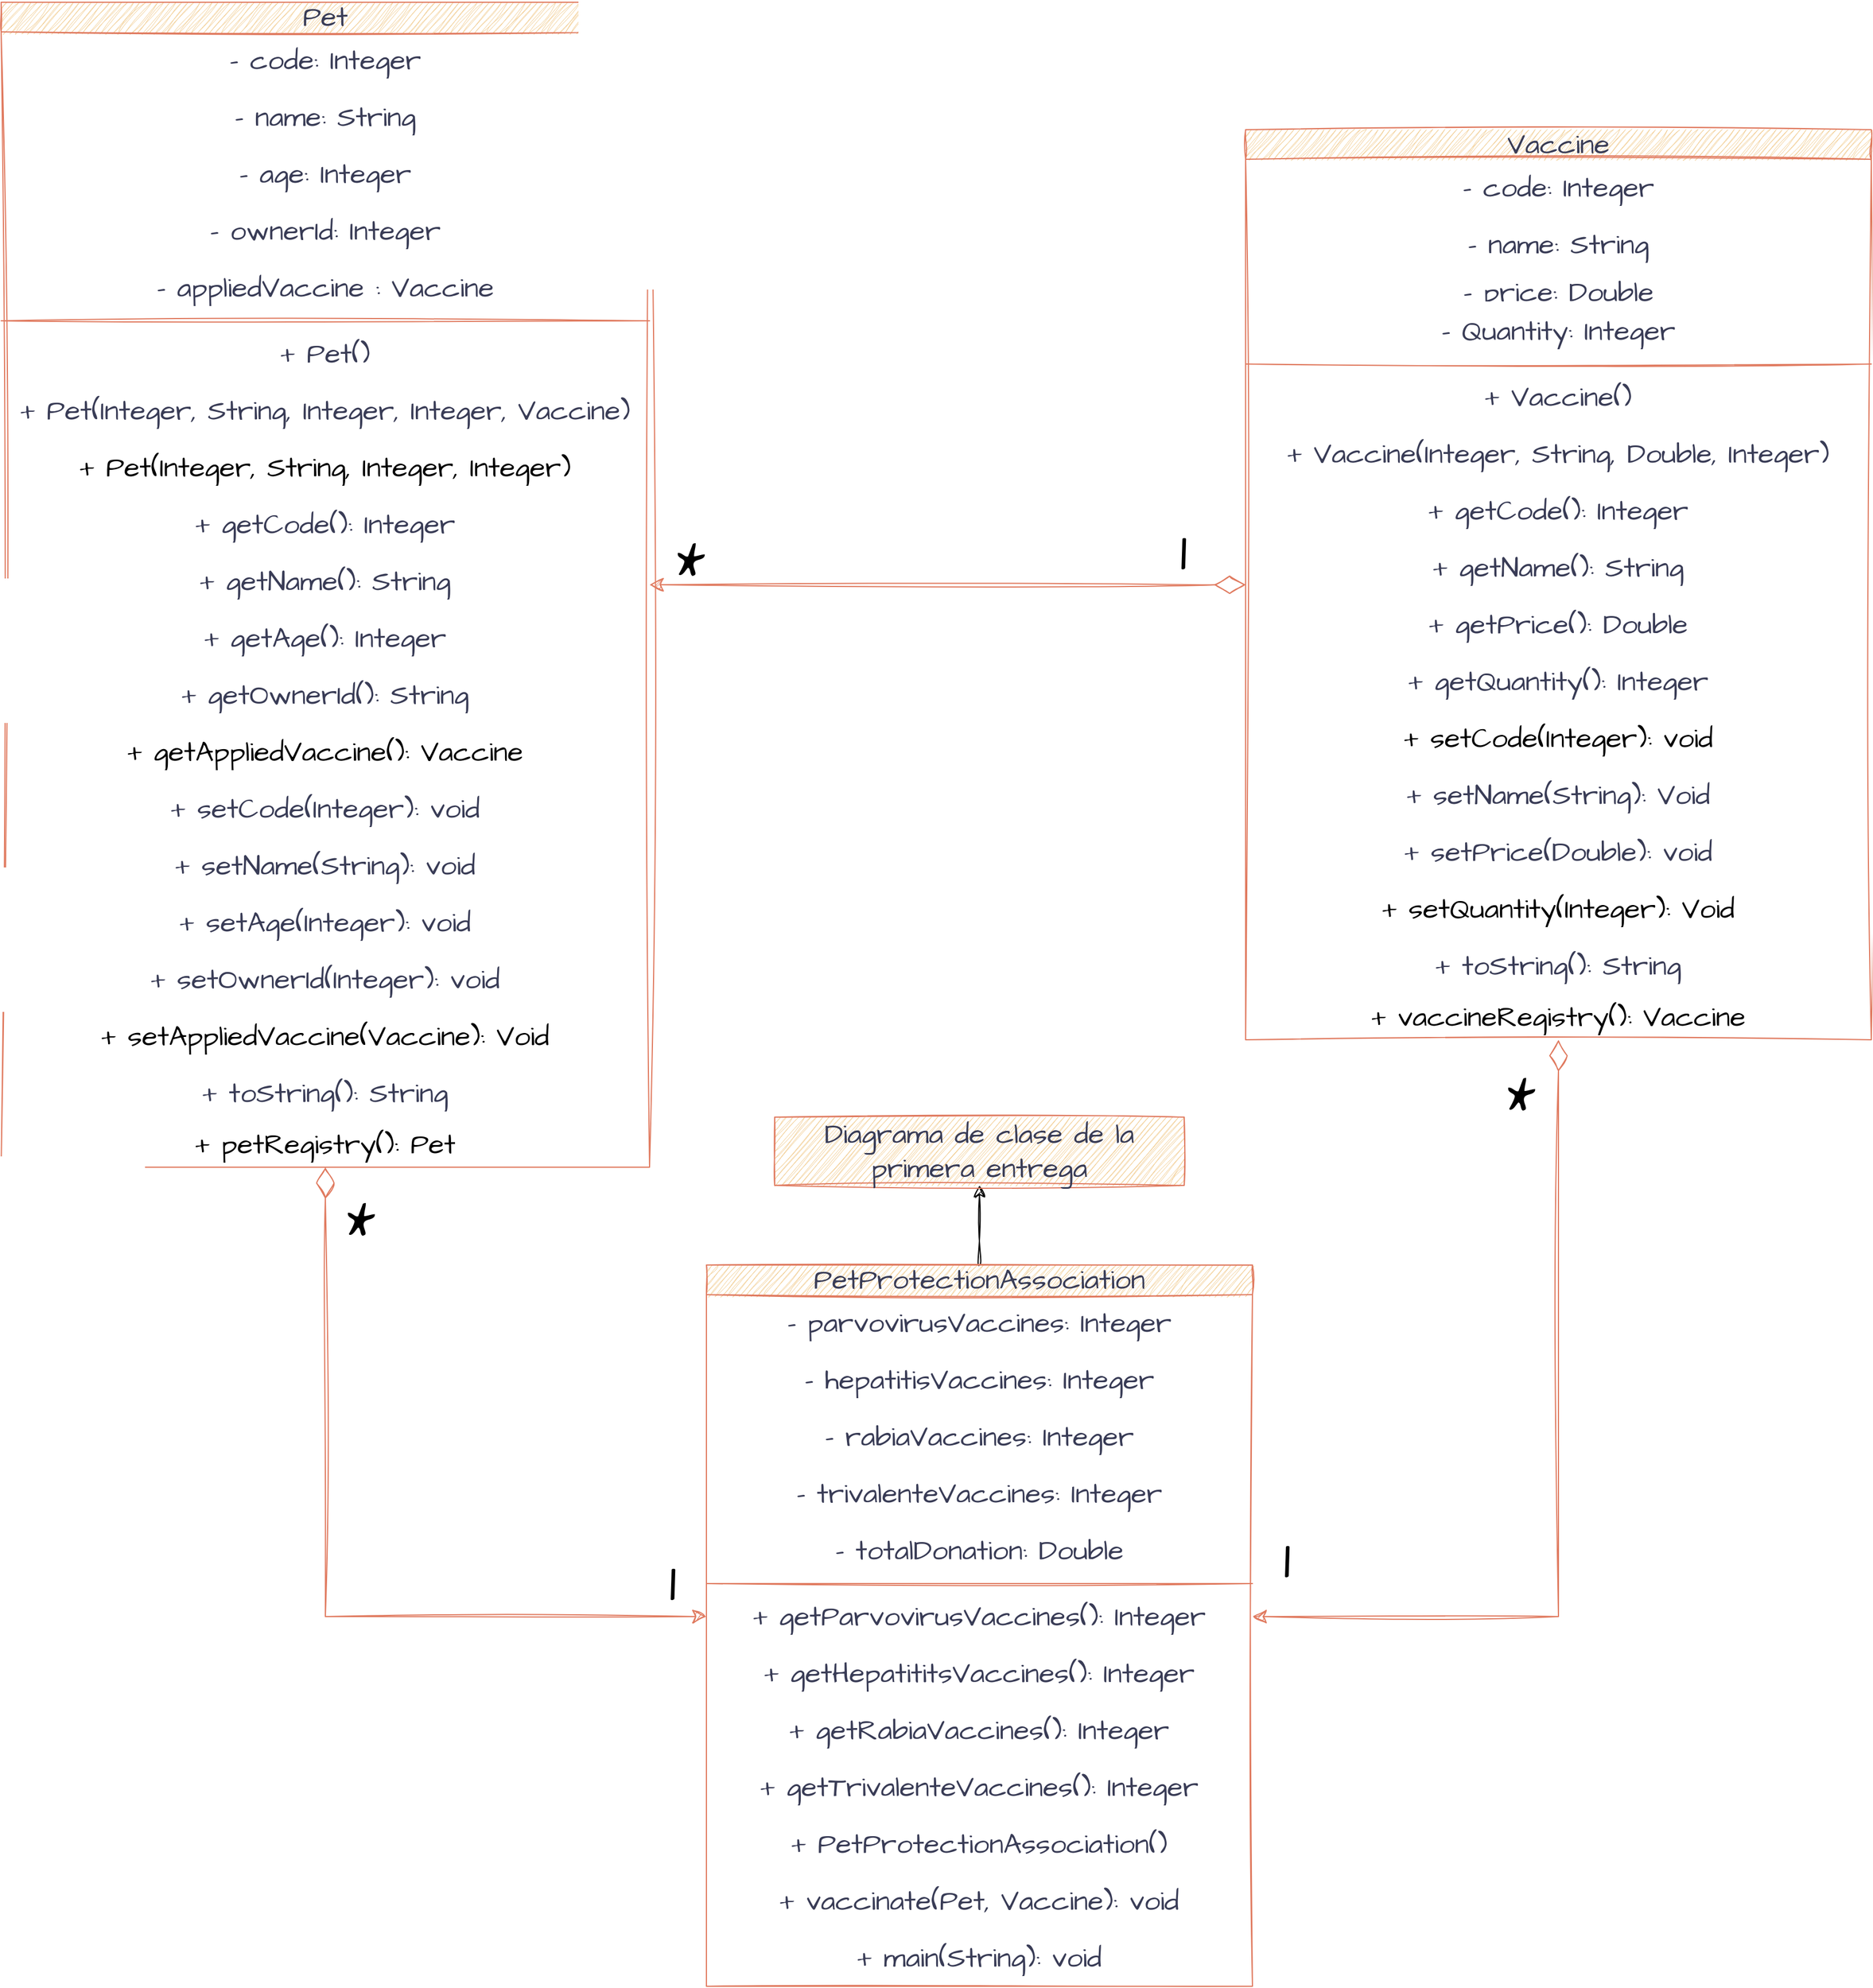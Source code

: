 <mxfile version="22.0.2" type="device">
  <diagram id="C5RBs43oDa-KdzZeNtuy" name="Page-1">
    <mxGraphModel dx="2390" dy="1477" grid="1" gridSize="10" guides="1" tooltips="1" connect="1" arrows="1" fold="1" page="1" pageScale="1" pageWidth="827" pageHeight="1169" math="0" shadow="0">
      <root>
        <mxCell id="WIyWlLk6GJQsqaUBKTNV-0" />
        <mxCell id="WIyWlLk6GJQsqaUBKTNV-1" parent="WIyWlLk6GJQsqaUBKTNV-0" />
        <mxCell id="9QMNmNmVJkwiS58PLL3N-5" style="edgeStyle=orthogonalEdgeStyle;rounded=0;orthogonalLoop=1;jettySize=auto;html=1;entryX=0;entryY=0.5;entryDx=0;entryDy=0;fontSize=25;startSize=25;endSize=10;startArrow=diamondThin;startFill=0;strokeWidth=1;endArrow=classic;endFill=1;sourcePerimeterSpacing=0;sketch=1;curveFitting=1;jiggle=2;labelBackgroundColor=none;strokeColor=#E07A5F;fontColor=default;fontFamily=Architects Daughter;fontSource=https%3A%2F%2Ffonts.googleapis.com%2Fcss%3Ffamily%3DArchitects%2BDaughter;align=center;fontStyle=0;verticalAlign=middle;" parent="WIyWlLk6GJQsqaUBKTNV-1" source="s-cDR5zDLqDyJoDuvzJl-0" target="9QMNmNmVJkwiS58PLL3N-0" edge="1">
          <mxGeometry relative="1" as="geometry" />
        </mxCell>
        <mxCell id="s-cDR5zDLqDyJoDuvzJl-0" value="Pet" style="swimlane;fontStyle=0;align=center;verticalAlign=middle;childLayout=stackLayout;horizontal=1;startSize=26;horizontalStack=0;resizeParent=1;resizeParentMax=0;resizeLast=0;collapsible=1;marginBottom=0;whiteSpace=wrap;html=1;rounded=0;labelBackgroundColor=none;fontFamily=Architects Daughter;fontSize=25;sketch=1;curveFitting=1;jiggle=2;fillColor=#F2CC8F;strokeColor=#E07A5F;fontColor=#393C56;fontSource=https%3A%2F%2Ffonts.googleapis.com%2Fcss%3Ffamily%3DArchitects%2BDaughter;" parent="WIyWlLk6GJQsqaUBKTNV-1" vertex="1">
          <mxGeometry x="10" y="10" width="570" height="1024" as="geometry" />
        </mxCell>
        <mxCell id="s-cDR5zDLqDyJoDuvzJl-1" value="- code: Integer" style="text;strokeColor=none;fillColor=none;align=center;verticalAlign=middle;spacingLeft=4;spacingRight=4;overflow=hidden;rotatable=0;points=[[0,0.5],[1,0.5]];portConstraint=eastwest;whiteSpace=wrap;html=1;rounded=0;labelBackgroundColor=none;fontFamily=Architects Daughter;fontSize=25;sketch=1;curveFitting=1;jiggle=2;fontColor=#393C56;fontSource=https%3A%2F%2Ffonts.googleapis.com%2Fcss%3Ffamily%3DArchitects%2BDaughter;fontStyle=0" parent="s-cDR5zDLqDyJoDuvzJl-0" vertex="1">
          <mxGeometry y="26" width="570" height="50" as="geometry" />
        </mxCell>
        <mxCell id="s-cDR5zDLqDyJoDuvzJl-4" value="- name: String" style="text;strokeColor=none;fillColor=none;align=center;verticalAlign=middle;spacingLeft=4;spacingRight=4;overflow=hidden;rotatable=0;points=[[0,0.5],[1,0.5]];portConstraint=eastwest;whiteSpace=wrap;html=1;rounded=0;labelBackgroundColor=none;fontFamily=Architects Daughter;fontSize=25;sketch=1;curveFitting=1;jiggle=2;fontColor=#393C56;fontSource=https%3A%2F%2Ffonts.googleapis.com%2Fcss%3Ffamily%3DArchitects%2BDaughter;fontStyle=0" parent="s-cDR5zDLqDyJoDuvzJl-0" vertex="1">
          <mxGeometry y="76" width="570" height="50" as="geometry" />
        </mxCell>
        <mxCell id="s-cDR5zDLqDyJoDuvzJl-5" value="- age: Integer" style="text;strokeColor=none;fillColor=none;align=center;verticalAlign=middle;spacingLeft=4;spacingRight=4;overflow=hidden;rotatable=0;points=[[0,0.5],[1,0.5]];portConstraint=eastwest;whiteSpace=wrap;html=1;rounded=0;labelBackgroundColor=none;fontFamily=Architects Daughter;fontSize=25;sketch=1;curveFitting=1;jiggle=2;fontColor=#393C56;fontSource=https%3A%2F%2Ffonts.googleapis.com%2Fcss%3Ffamily%3DArchitects%2BDaughter;fontStyle=0" parent="s-cDR5zDLqDyJoDuvzJl-0" vertex="1">
          <mxGeometry y="126" width="570" height="50" as="geometry" />
        </mxCell>
        <mxCell id="s-cDR5zDLqDyJoDuvzJl-6" value="- ownerId: Integer" style="text;strokeColor=none;fillColor=none;align=center;verticalAlign=middle;spacingLeft=4;spacingRight=4;overflow=hidden;rotatable=0;points=[[0,0.5],[1,0.5]];portConstraint=eastwest;whiteSpace=wrap;html=1;rounded=0;labelBackgroundColor=none;fontFamily=Architects Daughter;fontSize=25;sketch=1;curveFitting=1;jiggle=2;fontColor=#393C56;fontSource=https%3A%2F%2Ffonts.googleapis.com%2Fcss%3Ffamily%3DArchitects%2BDaughter;fontStyle=0" parent="s-cDR5zDLqDyJoDuvzJl-0" vertex="1">
          <mxGeometry y="176" width="570" height="50" as="geometry" />
        </mxCell>
        <mxCell id="s-cDR5zDLqDyJoDuvzJl-7" value="- appliedVaccine : Vaccine" style="text;strokeColor=none;fillColor=none;align=center;verticalAlign=middle;spacingLeft=4;spacingRight=4;overflow=hidden;rotatable=0;points=[[0,0.5],[1,0.5]];portConstraint=eastwest;whiteSpace=wrap;html=1;rounded=0;labelBackgroundColor=none;fontFamily=Architects Daughter;fontSize=25;sketch=1;curveFitting=1;jiggle=2;fontColor=#393C56;fontSource=https%3A%2F%2Ffonts.googleapis.com%2Fcss%3Ffamily%3DArchitects%2BDaughter;fontStyle=0" parent="s-cDR5zDLqDyJoDuvzJl-0" vertex="1">
          <mxGeometry y="226" width="570" height="50" as="geometry" />
        </mxCell>
        <mxCell id="s-cDR5zDLqDyJoDuvzJl-2" value="" style="line;strokeWidth=1;fillColor=none;align=center;verticalAlign=middle;spacingTop=-1;spacingLeft=3;spacingRight=3;rotatable=0;labelPosition=right;points=[];portConstraint=eastwest;rounded=0;labelBackgroundColor=none;fontSize=25;fontFamily=Architects Daughter;sketch=1;curveFitting=1;jiggle=2;strokeColor=#E07A5F;fontColor=#393C56;fontSource=https%3A%2F%2Ffonts.googleapis.com%2Fcss%3Ffamily%3DArchitects%2BDaughter;fontStyle=0" parent="s-cDR5zDLqDyJoDuvzJl-0" vertex="1">
          <mxGeometry y="276" width="570" height="8" as="geometry" />
        </mxCell>
        <mxCell id="4rWNcDBVHaxj59ABQTRB-32" value="+ Pet()" style="text;strokeColor=none;fillColor=none;align=center;verticalAlign=middle;spacingLeft=4;spacingRight=4;overflow=hidden;rotatable=0;points=[[0,0.5],[1,0.5]];portConstraint=eastwest;whiteSpace=wrap;html=1;rounded=0;labelBackgroundColor=none;fontFamily=Architects Daughter;fontSize=25;sketch=1;curveFitting=1;jiggle=2;fontColor=#393C56;fontSource=https%3A%2F%2Ffonts.googleapis.com%2Fcss%3Ffamily%3DArchitects%2BDaughter;fontStyle=0" vertex="1" parent="s-cDR5zDLqDyJoDuvzJl-0">
          <mxGeometry y="284" width="570" height="50" as="geometry" />
        </mxCell>
        <mxCell id="RIRtDlf__ccD125BJFYe-2" value="+ Pet(Integer, String, Integer, Integer, Vaccine)" style="text;strokeColor=none;fillColor=none;align=center;verticalAlign=middle;spacingLeft=4;spacingRight=4;overflow=hidden;rotatable=0;points=[[0,0.5],[1,0.5]];portConstraint=eastwest;whiteSpace=wrap;html=1;rounded=0;labelBackgroundColor=none;fontFamily=Architects Daughter;fontSize=25;sketch=1;curveFitting=1;jiggle=2;fontColor=#393C56;fontSource=https%3A%2F%2Ffonts.googleapis.com%2Fcss%3Ffamily%3DArchitects%2BDaughter;fontStyle=0" parent="s-cDR5zDLqDyJoDuvzJl-0" vertex="1">
          <mxGeometry y="334" width="570" height="50" as="geometry" />
        </mxCell>
        <mxCell id="m6N8ooDh9dfK12j7BLAH-2" value="+ Pet(Integer, String, Integer, Integer)" style="text;strokeColor=none;fillColor=none;align=center;verticalAlign=middle;spacingLeft=4;spacingRight=4;overflow=hidden;rotatable=0;points=[[0,0.5],[1,0.5]];portConstraint=eastwest;whiteSpace=wrap;html=1;fontSize=25;fontFamily=Architects Daughter;fontStyle=0" parent="s-cDR5zDLqDyJoDuvzJl-0" vertex="1">
          <mxGeometry y="384" width="570" height="50" as="geometry" />
        </mxCell>
        <mxCell id="RIRtDlf__ccD125BJFYe-3" value="+ getCode(): Integer" style="text;strokeColor=none;fillColor=none;align=center;verticalAlign=middle;spacingLeft=4;spacingRight=4;overflow=hidden;rotatable=0;points=[[0,0.5],[1,0.5]];portConstraint=eastwest;whiteSpace=wrap;html=1;rounded=0;labelBackgroundColor=none;fontFamily=Architects Daughter;fontSize=25;sketch=1;curveFitting=1;jiggle=2;fontColor=#393C56;fontSource=https%3A%2F%2Ffonts.googleapis.com%2Fcss%3Ffamily%3DArchitects%2BDaughter;fontStyle=0" parent="s-cDR5zDLqDyJoDuvzJl-0" vertex="1">
          <mxGeometry y="434" width="570" height="50" as="geometry" />
        </mxCell>
        <mxCell id="RIRtDlf__ccD125BJFYe-4" value="+ getName(): String" style="text;strokeColor=none;fillColor=none;align=center;verticalAlign=middle;spacingLeft=4;spacingRight=4;overflow=hidden;rotatable=0;points=[[0,0.5],[1,0.5]];portConstraint=eastwest;whiteSpace=wrap;html=1;rounded=0;labelBackgroundColor=none;fontFamily=Architects Daughter;fontSize=25;sketch=1;curveFitting=1;jiggle=2;fontColor=#393C56;fontSource=https%3A%2F%2Ffonts.googleapis.com%2Fcss%3Ffamily%3DArchitects%2BDaughter;fontStyle=0" parent="s-cDR5zDLqDyJoDuvzJl-0" vertex="1">
          <mxGeometry y="484" width="570" height="50" as="geometry" />
        </mxCell>
        <mxCell id="RIRtDlf__ccD125BJFYe-5" value="+ getAge(): Integer" style="text;strokeColor=none;fillColor=none;align=center;verticalAlign=middle;spacingLeft=4;spacingRight=4;overflow=hidden;rotatable=0;points=[[0,0.5],[1,0.5]];portConstraint=eastwest;whiteSpace=wrap;html=1;rounded=0;labelBackgroundColor=none;fontFamily=Architects Daughter;fontSize=25;sketch=1;curveFitting=1;jiggle=2;fontColor=#393C56;fontSource=https%3A%2F%2Ffonts.googleapis.com%2Fcss%3Ffamily%3DArchitects%2BDaughter;fontStyle=0" parent="s-cDR5zDLqDyJoDuvzJl-0" vertex="1">
          <mxGeometry y="534" width="570" height="50" as="geometry" />
        </mxCell>
        <mxCell id="RIRtDlf__ccD125BJFYe-6" value="+ getOwnerId(): String" style="text;strokeColor=none;fillColor=none;align=center;verticalAlign=middle;spacingLeft=4;spacingRight=4;overflow=hidden;rotatable=0;points=[[0,0.5],[1,0.5]];portConstraint=eastwest;whiteSpace=wrap;html=1;rounded=0;labelBackgroundColor=none;fontFamily=Architects Daughter;fontSize=25;sketch=1;curveFitting=1;jiggle=2;fontColor=#393C56;fontSource=https%3A%2F%2Ffonts.googleapis.com%2Fcss%3Ffamily%3DArchitects%2BDaughter;fontStyle=0" parent="s-cDR5zDLqDyJoDuvzJl-0" vertex="1">
          <mxGeometry y="584" width="570" height="50" as="geometry" />
        </mxCell>
        <mxCell id="m6N8ooDh9dfK12j7BLAH-3" value="+ getAppliedVaccine(): Vaccine" style="text;strokeColor=none;fillColor=none;align=center;verticalAlign=middle;spacingLeft=4;spacingRight=4;overflow=hidden;rotatable=0;points=[[0,0.5],[1,0.5]];portConstraint=eastwest;whiteSpace=wrap;html=1;fontSize=25;fontFamily=Architects Daughter;fontStyle=0" parent="s-cDR5zDLqDyJoDuvzJl-0" vertex="1">
          <mxGeometry y="634" width="570" height="50" as="geometry" />
        </mxCell>
        <mxCell id="RIRtDlf__ccD125BJFYe-8" value="+ setCode(Integer): void" style="text;strokeColor=none;fillColor=none;align=center;verticalAlign=middle;spacingLeft=4;spacingRight=4;overflow=hidden;rotatable=0;points=[[0,0.5],[1,0.5]];portConstraint=eastwest;whiteSpace=wrap;html=1;rounded=0;labelBackgroundColor=none;fontFamily=Architects Daughter;fontSize=25;glass=0;shadow=0;noLabel=0;portConstraintRotation=0;snapToPoint=0;fixDash=0;metaEdit=0;backgroundOutline=0;sketch=1;curveFitting=1;jiggle=2;fontColor=#393C56;fontSource=https%3A%2F%2Ffonts.googleapis.com%2Fcss%3Ffamily%3DArchitects%2BDaughter;fontStyle=0" parent="s-cDR5zDLqDyJoDuvzJl-0" vertex="1">
          <mxGeometry y="684" width="570" height="50" as="geometry" />
        </mxCell>
        <mxCell id="RIRtDlf__ccD125BJFYe-9" value="+ setName(String): void" style="text;strokeColor=none;fillColor=none;align=center;verticalAlign=middle;spacingLeft=4;spacingRight=4;overflow=hidden;rotatable=0;points=[[0,0.5],[1,0.5]];portConstraint=eastwest;whiteSpace=wrap;html=1;rounded=0;labelBackgroundColor=none;fontFamily=Architects Daughter;fontSize=25;glass=0;shadow=0;noLabel=0;portConstraintRotation=0;snapToPoint=0;fixDash=0;metaEdit=0;backgroundOutline=0;sketch=1;curveFitting=1;jiggle=2;fontColor=#393C56;fontSource=https%3A%2F%2Ffonts.googleapis.com%2Fcss%3Ffamily%3DArchitects%2BDaughter;fontStyle=0" parent="s-cDR5zDLqDyJoDuvzJl-0" vertex="1">
          <mxGeometry y="734" width="570" height="50" as="geometry" />
        </mxCell>
        <mxCell id="RIRtDlf__ccD125BJFYe-10" value="+ setAge(Integer): void" style="text;strokeColor=none;fillColor=none;align=center;verticalAlign=middle;spacingLeft=4;spacingRight=4;overflow=hidden;rotatable=0;points=[[0,0.5],[1,0.5]];portConstraint=eastwest;whiteSpace=wrap;html=1;rounded=0;labelBackgroundColor=none;fontFamily=Architects Daughter;fontSize=25;glass=0;shadow=0;noLabel=0;portConstraintRotation=0;snapToPoint=0;fixDash=0;metaEdit=0;backgroundOutline=0;sketch=1;curveFitting=1;jiggle=2;fontColor=#393C56;fontSource=https%3A%2F%2Ffonts.googleapis.com%2Fcss%3Ffamily%3DArchitects%2BDaughter;fontStyle=0" parent="s-cDR5zDLqDyJoDuvzJl-0" vertex="1">
          <mxGeometry y="784" width="570" height="50" as="geometry" />
        </mxCell>
        <mxCell id="RIRtDlf__ccD125BJFYe-11" value="+ setOwnerId(Integer): void" style="text;strokeColor=none;fillColor=none;align=center;verticalAlign=middle;spacingLeft=4;spacingRight=4;overflow=hidden;rotatable=0;points=[[0,0.5],[1,0.5]];portConstraint=eastwest;whiteSpace=wrap;html=1;rounded=0;labelBackgroundColor=none;fontFamily=Architects Daughter;fontSize=25;glass=0;shadow=0;noLabel=0;portConstraintRotation=0;snapToPoint=0;fixDash=0;metaEdit=0;backgroundOutline=0;sketch=1;curveFitting=1;jiggle=2;fontColor=#393C56;fontSource=https%3A%2F%2Ffonts.googleapis.com%2Fcss%3Ffamily%3DArchitects%2BDaughter;fontStyle=0" parent="s-cDR5zDLqDyJoDuvzJl-0" vertex="1">
          <mxGeometry y="834" width="570" height="50" as="geometry" />
        </mxCell>
        <mxCell id="m6N8ooDh9dfK12j7BLAH-4" value="+ setAppliedVaccine(Vaccine): Void" style="text;strokeColor=none;fillColor=none;align=center;verticalAlign=middle;spacingLeft=4;spacingRight=4;overflow=hidden;rotatable=0;points=[[0,0.5],[1,0.5]];portConstraint=eastwest;whiteSpace=wrap;html=1;fontSize=25;fontFamily=Architects Daughter;fontStyle=0" parent="s-cDR5zDLqDyJoDuvzJl-0" vertex="1">
          <mxGeometry y="884" width="570" height="50" as="geometry" />
        </mxCell>
        <mxCell id="s-cDR5zDLqDyJoDuvzJl-3" value="+ toString(): String" style="text;strokeColor=none;fillColor=none;align=center;verticalAlign=middle;spacingLeft=4;spacingRight=4;overflow=hidden;rotatable=0;points=[[0,0.5],[1,0.5]];portConstraint=eastwest;whiteSpace=wrap;html=1;rounded=0;labelBackgroundColor=none;fontFamily=Architects Daughter;fontSize=25;glass=0;shadow=0;noLabel=0;portConstraintRotation=0;snapToPoint=0;fixDash=0;metaEdit=0;backgroundOutline=0;fontStyle=0;sketch=1;curveFitting=1;jiggle=2;fontColor=#393C56;fontSource=https%3A%2F%2Ffonts.googleapis.com%2Fcss%3Ffamily%3DArchitects%2BDaughter;" parent="s-cDR5zDLqDyJoDuvzJl-0" vertex="1">
          <mxGeometry y="934" width="570" height="50" as="geometry" />
        </mxCell>
        <mxCell id="4rWNcDBVHaxj59ABQTRB-35" value="+&amp;nbsp;petRegistry(): Pet" style="text;strokeColor=none;fillColor=none;align=center;verticalAlign=middle;spacingLeft=4;spacingRight=4;overflow=hidden;rotatable=0;points=[[0,0.5],[1,0.5]];portConstraint=eastwest;whiteSpace=wrap;html=1;fontSize=25;fontFamily=Architects Daughter;" vertex="1" parent="s-cDR5zDLqDyJoDuvzJl-0">
          <mxGeometry y="984" width="570" height="40" as="geometry" />
        </mxCell>
        <mxCell id="9QMNmNmVJkwiS58PLL3N-7" style="edgeStyle=orthogonalEdgeStyle;rounded=0;orthogonalLoop=1;jettySize=auto;html=1;entryX=1;entryY=0.5;entryDx=0;entryDy=0;fontSize=25;startSize=25;endSize=10;endArrow=classic;endFill=1;startArrow=diamondThin;startFill=0;sketch=1;curveFitting=1;jiggle=2;labelBackgroundColor=none;strokeColor=#E07A5F;fontColor=default;fontFamily=Architects Daughter;fontSource=https%3A%2F%2Ffonts.googleapis.com%2Fcss%3Ffamily%3DArchitects%2BDaughter;align=center;fontStyle=0;verticalAlign=middle;" parent="WIyWlLk6GJQsqaUBKTNV-1" source="s-cDR5zDLqDyJoDuvzJl-9" target="9QMNmNmVJkwiS58PLL3N-0" edge="1">
          <mxGeometry relative="1" as="geometry" />
        </mxCell>
        <mxCell id="4rWNcDBVHaxj59ABQTRB-31" style="edgeStyle=none;curved=1;rounded=0;sketch=1;hachureGap=4;jiggle=2;curveFitting=1;orthogonalLoop=1;jettySize=auto;html=1;fontFamily=Architects Daughter;fontSource=https%3A%2F%2Ffonts.googleapis.com%2Fcss%3Ffamily%3DArchitects%2BDaughter;fontSize=16;startSize=25;endSize=10;fillColor=#ffe6cc;strokeColor=#E07A5F;startArrow=diamondThin;startFill=0;" edge="1" parent="WIyWlLk6GJQsqaUBKTNV-1" source="s-cDR5zDLqDyJoDuvzJl-9" target="s-cDR5zDLqDyJoDuvzJl-0">
          <mxGeometry relative="1" as="geometry" />
        </mxCell>
        <mxCell id="4rWNcDBVHaxj59ABQTRB-41" value="1" style="edgeLabel;html=1;align=center;verticalAlign=middle;resizable=0;points=[];fontSize=50;fontFamily=Architects Daughter;fontColor=default;labelBackgroundColor=none;" vertex="1" connectable="0" parent="4rWNcDBVHaxj59ABQTRB-31">
          <mxGeometry x="-0.768" y="-1" relative="1" as="geometry">
            <mxPoint x="6" y="-27" as="offset" />
          </mxGeometry>
        </mxCell>
        <mxCell id="s-cDR5zDLqDyJoDuvzJl-9" value="Vaccine" style="swimlane;fontStyle=0;align=center;verticalAlign=middle;childLayout=stackLayout;horizontal=1;startSize=26;horizontalStack=0;resizeParent=1;resizeParentMax=0;resizeLast=0;collapsible=1;marginBottom=0;whiteSpace=wrap;html=1;rounded=0;labelBackgroundColor=none;fontSize=25;fontFamily=Architects Daughter;sketch=1;curveFitting=1;jiggle=2;fillColor=#F2CC8F;strokeColor=#E07A5F;fontColor=#393C56;fontSource=https%3A%2F%2Ffonts.googleapis.com%2Fcss%3Ffamily%3DArchitects%2BDaughter;" parent="WIyWlLk6GJQsqaUBKTNV-1" vertex="1">
          <mxGeometry x="1104" y="122" width="550" height="800" as="geometry" />
        </mxCell>
        <mxCell id="s-cDR5zDLqDyJoDuvzJl-10" value="- code: Integer" style="text;strokeColor=none;fillColor=none;align=center;verticalAlign=middle;spacingLeft=4;spacingRight=4;overflow=hidden;rotatable=0;points=[[0,0.5],[1,0.5]];portConstraint=eastwest;whiteSpace=wrap;html=1;rounded=0;labelBackgroundColor=none;fontFamily=Architects Daughter;fontSize=25;sketch=1;curveFitting=1;jiggle=2;fontColor=#393C56;fontSource=https%3A%2F%2Ffonts.googleapis.com%2Fcss%3Ffamily%3DArchitects%2BDaughter;fontStyle=0" parent="s-cDR5zDLqDyJoDuvzJl-9" vertex="1">
          <mxGeometry y="26" width="550" height="50" as="geometry" />
        </mxCell>
        <mxCell id="s-cDR5zDLqDyJoDuvzJl-11" value="- name: String" style="text;strokeColor=none;fillColor=none;align=center;verticalAlign=middle;spacingLeft=4;spacingRight=4;overflow=hidden;rotatable=0;points=[[0,0.5],[1,0.5]];portConstraint=eastwest;whiteSpace=wrap;html=1;rounded=0;labelBackgroundColor=none;fontFamily=Architects Daughter;fontSize=25;sketch=1;curveFitting=1;jiggle=2;fontColor=#393C56;fontSource=https%3A%2F%2Ffonts.googleapis.com%2Fcss%3Ffamily%3DArchitects%2BDaughter;fontStyle=0" parent="s-cDR5zDLqDyJoDuvzJl-9" vertex="1">
          <mxGeometry y="76" width="550" height="50" as="geometry" />
        </mxCell>
        <mxCell id="s-cDR5zDLqDyJoDuvzJl-12" value="- price: Double" style="text;strokeColor=none;fillColor=none;align=center;verticalAlign=middle;spacingLeft=4;spacingRight=4;overflow=hidden;rotatable=0;points=[[0,0.5],[1,0.5]];portConstraint=eastwest;whiteSpace=wrap;html=1;rounded=0;labelBackgroundColor=none;fontFamily=Architects Daughter;fontSize=25;sketch=1;curveFitting=1;jiggle=2;fontColor=#393C56;fontSource=https%3A%2F%2Ffonts.googleapis.com%2Fcss%3Ffamily%3DArchitects%2BDaughter;fontStyle=0" parent="s-cDR5zDLqDyJoDuvzJl-9" vertex="1">
          <mxGeometry y="126" width="550" height="26" as="geometry" />
        </mxCell>
        <mxCell id="s-cDR5zDLqDyJoDuvzJl-19" value="- Quantity: Integer" style="text;strokeColor=none;fillColor=none;align=center;verticalAlign=middle;spacingLeft=4;spacingRight=4;overflow=hidden;rotatable=0;points=[[0,0.5],[1,0.5]];portConstraint=eastwest;whiteSpace=wrap;html=1;rounded=0;labelBackgroundColor=none;fontFamily=Architects Daughter;fontSize=25;sketch=1;curveFitting=1;jiggle=2;fontColor=#393C56;fontSource=https%3A%2F%2Ffonts.googleapis.com%2Fcss%3Ffamily%3DArchitects%2BDaughter;fontStyle=0" parent="s-cDR5zDLqDyJoDuvzJl-9" vertex="1">
          <mxGeometry y="152" width="550" height="50" as="geometry" />
        </mxCell>
        <mxCell id="s-cDR5zDLqDyJoDuvzJl-15" value="" style="line;strokeWidth=1;fillColor=none;align=center;verticalAlign=middle;spacingTop=-1;spacingLeft=3;spacingRight=3;rotatable=0;labelPosition=right;points=[];portConstraint=eastwest;rounded=0;labelBackgroundColor=none;fontSize=25;fontFamily=Architects Daughter;sketch=1;curveFitting=1;jiggle=2;strokeColor=#E07A5F;fontColor=#393C56;fontSource=https%3A%2F%2Ffonts.googleapis.com%2Fcss%3Ffamily%3DArchitects%2BDaughter;fontStyle=0" parent="s-cDR5zDLqDyJoDuvzJl-9" vertex="1">
          <mxGeometry y="202" width="550" height="8" as="geometry" />
        </mxCell>
        <mxCell id="4rWNcDBVHaxj59ABQTRB-33" value="+ Vaccine()" style="text;strokeColor=none;fillColor=none;align=center;verticalAlign=middle;spacingLeft=4;spacingRight=4;overflow=hidden;rotatable=0;points=[[0,0.5],[1,0.5]];portConstraint=eastwest;whiteSpace=wrap;html=1;rounded=0;labelBackgroundColor=none;fontFamily=Architects Daughter;fontSize=25;sketch=1;curveFitting=1;jiggle=2;fontColor=#393C56;fontSource=https%3A%2F%2Ffonts.googleapis.com%2Fcss%3Ffamily%3DArchitects%2BDaughter;fontStyle=0" vertex="1" parent="s-cDR5zDLqDyJoDuvzJl-9">
          <mxGeometry y="210" width="550" height="50" as="geometry" />
        </mxCell>
        <mxCell id="RIRtDlf__ccD125BJFYe-13" value="+ Vaccine(Integer, String, Double, Integer)" style="text;strokeColor=none;fillColor=none;align=center;verticalAlign=middle;spacingLeft=4;spacingRight=4;overflow=hidden;rotatable=0;points=[[0,0.5],[1,0.5]];portConstraint=eastwest;whiteSpace=wrap;html=1;rounded=0;labelBackgroundColor=none;fontFamily=Architects Daughter;fontSize=25;sketch=1;curveFitting=1;jiggle=2;fontColor=#393C56;fontSource=https%3A%2F%2Ffonts.googleapis.com%2Fcss%3Ffamily%3DArchitects%2BDaughter;fontStyle=0" parent="s-cDR5zDLqDyJoDuvzJl-9" vertex="1">
          <mxGeometry y="260" width="550" height="50" as="geometry" />
        </mxCell>
        <mxCell id="RIRtDlf__ccD125BJFYe-14" value="+ getCode(): Integer" style="text;strokeColor=none;fillColor=none;align=center;verticalAlign=middle;spacingLeft=4;spacingRight=4;overflow=hidden;rotatable=0;points=[[0,0.5],[1,0.5]];portConstraint=eastwest;whiteSpace=wrap;html=1;rounded=0;labelBackgroundColor=none;fontFamily=Architects Daughter;fontSize=25;sketch=1;curveFitting=1;jiggle=2;fontColor=#393C56;fontSource=https%3A%2F%2Ffonts.googleapis.com%2Fcss%3Ffamily%3DArchitects%2BDaughter;fontStyle=0" parent="s-cDR5zDLqDyJoDuvzJl-9" vertex="1">
          <mxGeometry y="310" width="550" height="50" as="geometry" />
        </mxCell>
        <mxCell id="RIRtDlf__ccD125BJFYe-15" value="+ getName(): String" style="text;strokeColor=none;fillColor=none;align=center;verticalAlign=middle;spacingLeft=4;spacingRight=4;overflow=hidden;rotatable=0;points=[[0,0.5],[1,0.5]];portConstraint=eastwest;whiteSpace=wrap;html=1;rounded=0;labelBackgroundColor=none;fontFamily=Architects Daughter;fontSize=25;sketch=1;curveFitting=1;jiggle=2;fontColor=#393C56;fontSource=https%3A%2F%2Ffonts.googleapis.com%2Fcss%3Ffamily%3DArchitects%2BDaughter;fontStyle=0" parent="s-cDR5zDLqDyJoDuvzJl-9" vertex="1">
          <mxGeometry y="360" width="550" height="50" as="geometry" />
        </mxCell>
        <mxCell id="RIRtDlf__ccD125BJFYe-16" value="+ getPrice(): Double" style="text;strokeColor=none;fillColor=none;align=center;verticalAlign=middle;spacingLeft=4;spacingRight=4;overflow=hidden;rotatable=0;points=[[0,0.5],[1,0.5]];portConstraint=eastwest;whiteSpace=wrap;html=1;rounded=0;labelBackgroundColor=none;fontFamily=Architects Daughter;fontSize=25;sketch=1;curveFitting=1;jiggle=2;fontColor=#393C56;fontSource=https%3A%2F%2Ffonts.googleapis.com%2Fcss%3Ffamily%3DArchitects%2BDaughter;fontStyle=0" parent="s-cDR5zDLqDyJoDuvzJl-9" vertex="1">
          <mxGeometry y="410" width="550" height="50" as="geometry" />
        </mxCell>
        <mxCell id="RIRtDlf__ccD125BJFYe-17" value="+ getQuantity(): Integer" style="text;strokeColor=none;fillColor=none;align=center;verticalAlign=middle;spacingLeft=4;spacingRight=4;overflow=hidden;rotatable=0;points=[[0,0.5],[1,0.5]];portConstraint=eastwest;whiteSpace=wrap;html=1;rounded=0;labelBackgroundColor=none;fontFamily=Architects Daughter;fontSize=25;sketch=1;curveFitting=1;jiggle=2;fontColor=#393C56;fontSource=https%3A%2F%2Ffonts.googleapis.com%2Fcss%3Ffamily%3DArchitects%2BDaughter;fontStyle=0" parent="s-cDR5zDLqDyJoDuvzJl-9" vertex="1">
          <mxGeometry y="460" width="550" height="50" as="geometry" />
        </mxCell>
        <mxCell id="4rWNcDBVHaxj59ABQTRB-0" value="+ setCode(Integer): void" style="text;strokeColor=none;fillColor=none;align=center;verticalAlign=middle;spacingLeft=4;spacingRight=4;overflow=hidden;rotatable=0;points=[[0,0.5],[1,0.5]];portConstraint=eastwest;whiteSpace=wrap;html=1;fontSize=25;fontFamily=Architects Daughter;fontStyle=0" vertex="1" parent="s-cDR5zDLqDyJoDuvzJl-9">
          <mxGeometry y="510" width="550" height="50" as="geometry" />
        </mxCell>
        <mxCell id="SYzShqRqQN84-Aiarfp--0" value="+ setName(String): Void" style="text;strokeColor=none;fillColor=none;align=center;verticalAlign=middle;spacingLeft=4;spacingRight=4;overflow=hidden;rotatable=0;points=[[0,0.5],[1,0.5]];portConstraint=eastwest;whiteSpace=wrap;html=1;rounded=0;labelBackgroundColor=none;fontFamily=Architects Daughter;fontSize=25;sketch=1;curveFitting=1;jiggle=2;fontColor=#393C56;fontSource=https%3A%2F%2Ffonts.googleapis.com%2Fcss%3Ffamily%3DArchitects%2BDaughter;fontStyle=0" parent="s-cDR5zDLqDyJoDuvzJl-9" vertex="1">
          <mxGeometry y="560" width="550" height="50" as="geometry" />
        </mxCell>
        <mxCell id="SYzShqRqQN84-Aiarfp--1" value="+ setPrice(Double): void" style="text;strokeColor=none;fillColor=none;align=center;verticalAlign=middle;spacingLeft=4;spacingRight=4;overflow=hidden;rotatable=0;points=[[0,0.5],[1,0.5]];portConstraint=eastwest;whiteSpace=wrap;html=1;rounded=0;labelBackgroundColor=none;fontFamily=Architects Daughter;fontSize=25;sketch=1;curveFitting=1;jiggle=2;fontColor=#393C56;fontSource=https%3A%2F%2Ffonts.googleapis.com%2Fcss%3Ffamily%3DArchitects%2BDaughter;fontStyle=0" parent="s-cDR5zDLqDyJoDuvzJl-9" vertex="1">
          <mxGeometry y="610" width="550" height="50" as="geometry" />
        </mxCell>
        <mxCell id="4rWNcDBVHaxj59ABQTRB-1" value="+ setQuantity(Integer): Void" style="text;strokeColor=none;fillColor=none;align=center;verticalAlign=middle;spacingLeft=4;spacingRight=4;overflow=hidden;rotatable=0;points=[[0,0.5],[1,0.5]];portConstraint=eastwest;whiteSpace=wrap;html=1;fontSize=25;fontFamily=Architects Daughter;fontStyle=0" vertex="1" parent="s-cDR5zDLqDyJoDuvzJl-9">
          <mxGeometry y="660" width="550" height="50" as="geometry" />
        </mxCell>
        <mxCell id="4rWNcDBVHaxj59ABQTRB-34" value="+ toString(): String" style="text;strokeColor=none;fillColor=none;align=center;verticalAlign=middle;spacingLeft=4;spacingRight=4;overflow=hidden;rotatable=0;points=[[0,0.5],[1,0.5]];portConstraint=eastwest;whiteSpace=wrap;html=1;rounded=0;labelBackgroundColor=none;fontFamily=Architects Daughter;fontSize=25;glass=0;shadow=0;noLabel=0;portConstraintRotation=0;snapToPoint=0;fixDash=0;metaEdit=0;backgroundOutline=0;fontStyle=0;sketch=1;curveFitting=1;jiggle=2;fontColor=#393C56;fontSource=https%3A%2F%2Ffonts.googleapis.com%2Fcss%3Ffamily%3DArchitects%2BDaughter;" vertex="1" parent="s-cDR5zDLqDyJoDuvzJl-9">
          <mxGeometry y="710" width="550" height="50" as="geometry" />
        </mxCell>
        <mxCell id="4rWNcDBVHaxj59ABQTRB-36" value="+&amp;nbsp;vaccineRegistry(): Vaccine" style="text;strokeColor=none;fillColor=none;align=center;verticalAlign=middle;spacingLeft=4;spacingRight=4;overflow=hidden;rotatable=0;points=[[0,0.5],[1,0.5]];portConstraint=eastwest;whiteSpace=wrap;html=1;fontSize=25;fontFamily=Architects Daughter;" vertex="1" parent="s-cDR5zDLqDyJoDuvzJl-9">
          <mxGeometry y="760" width="550" height="40" as="geometry" />
        </mxCell>
        <mxCell id="4rWNcDBVHaxj59ABQTRB-39" value="" style="edgeStyle=none;curved=1;rounded=0;sketch=1;hachureGap=4;jiggle=2;curveFitting=1;orthogonalLoop=1;jettySize=auto;html=1;fontFamily=Architects Daughter;fontSource=https%3A%2F%2Ffonts.googleapis.com%2Fcss%3Ffamily%3DArchitects%2BDaughter;fontSize=16;startSize=8;endSize=8;" edge="1" parent="WIyWlLk6GJQsqaUBKTNV-1" source="ijpxQK83YY_1SpdZP8aC-0" target="4rWNcDBVHaxj59ABQTRB-38">
          <mxGeometry relative="1" as="geometry" />
        </mxCell>
        <mxCell id="ijpxQK83YY_1SpdZP8aC-0" value="PetProtectionAssociation" style="swimlane;fontStyle=0;align=center;verticalAlign=middle;childLayout=stackLayout;horizontal=1;startSize=26;horizontalStack=0;resizeParent=1;resizeParentMax=0;resizeLast=0;collapsible=1;marginBottom=0;whiteSpace=wrap;html=1;hachureGap=4;fontFamily=Architects Daughter;fontSize=25;labelBackgroundColor=none;sketch=1;curveFitting=1;jiggle=2;fillColor=#F2CC8F;strokeColor=#E07A5F;fontColor=#393C56;fontSource=https%3A%2F%2Ffonts.googleapis.com%2Fcss%3Ffamily%3DArchitects%2BDaughter;" parent="WIyWlLk6GJQsqaUBKTNV-1" vertex="1">
          <mxGeometry x="630" y="1120" width="480" height="634" as="geometry" />
        </mxCell>
        <mxCell id="ijpxQK83YY_1SpdZP8aC-1" value="- parvovirusVaccines: Integer" style="text;strokeColor=none;fillColor=none;align=center;verticalAlign=middle;spacingLeft=4;spacingRight=4;overflow=hidden;rotatable=0;points=[[0,0.5],[1,0.5]];portConstraint=eastwest;whiteSpace=wrap;html=1;fontSize=25;fontFamily=Architects Daughter;labelBackgroundColor=none;sketch=1;curveFitting=1;jiggle=2;fontColor=#393C56;fontSource=https%3A%2F%2Ffonts.googleapis.com%2Fcss%3Ffamily%3DArchitects%2BDaughter;fontStyle=0" parent="ijpxQK83YY_1SpdZP8aC-0" vertex="1">
          <mxGeometry y="26" width="480" height="50" as="geometry" />
        </mxCell>
        <mxCell id="ijpxQK83YY_1SpdZP8aC-25" value="- hepatitisVaccines: Integer" style="text;strokeColor=none;fillColor=none;align=center;verticalAlign=middle;spacingLeft=4;spacingRight=4;overflow=hidden;rotatable=0;points=[[0,0.5],[1,0.5]];portConstraint=eastwest;whiteSpace=wrap;html=1;fontSize=25;fontFamily=Architects Daughter;labelBackgroundColor=none;sketch=1;curveFitting=1;jiggle=2;fontColor=#393C56;fontSource=https%3A%2F%2Ffonts.googleapis.com%2Fcss%3Ffamily%3DArchitects%2BDaughter;fontStyle=0" parent="ijpxQK83YY_1SpdZP8aC-0" vertex="1">
          <mxGeometry y="76" width="480" height="50" as="geometry" />
        </mxCell>
        <mxCell id="ijpxQK83YY_1SpdZP8aC-26" value="- rabiaVaccines: Integer" style="text;strokeColor=none;fillColor=none;align=center;verticalAlign=middle;spacingLeft=4;spacingRight=4;overflow=hidden;rotatable=0;points=[[0,0.5],[1,0.5]];portConstraint=eastwest;whiteSpace=wrap;html=1;fontSize=25;fontFamily=Architects Daughter;labelBackgroundColor=none;sketch=1;curveFitting=1;jiggle=2;fontColor=#393C56;fontSource=https%3A%2F%2Ffonts.googleapis.com%2Fcss%3Ffamily%3DArchitects%2BDaughter;fontStyle=0" parent="ijpxQK83YY_1SpdZP8aC-0" vertex="1">
          <mxGeometry y="126" width="480" height="50" as="geometry" />
        </mxCell>
        <mxCell id="ijpxQK83YY_1SpdZP8aC-27" value="- trivalenteVaccines: Integer" style="text;strokeColor=none;fillColor=none;align=center;verticalAlign=middle;spacingLeft=4;spacingRight=4;overflow=hidden;rotatable=0;points=[[0,0.5],[1,0.5]];portConstraint=eastwest;whiteSpace=wrap;html=1;fontSize=25;fontFamily=Architects Daughter;labelBackgroundColor=none;sketch=1;curveFitting=1;jiggle=2;fontColor=#393C56;fontSource=https%3A%2F%2Ffonts.googleapis.com%2Fcss%3Ffamily%3DArchitects%2BDaughter;fontStyle=0" parent="ijpxQK83YY_1SpdZP8aC-0" vertex="1">
          <mxGeometry y="176" width="480" height="50" as="geometry" />
        </mxCell>
        <mxCell id="ijpxQK83YY_1SpdZP8aC-28" value="- totalDonation: Double" style="text;strokeColor=none;fillColor=none;align=center;verticalAlign=middle;spacingLeft=4;spacingRight=4;overflow=hidden;rotatable=0;points=[[0,0.5],[1,0.5]];portConstraint=eastwest;whiteSpace=wrap;html=1;fontSize=25;fontFamily=Architects Daughter;labelBackgroundColor=none;sketch=1;curveFitting=1;jiggle=2;fontColor=#393C56;fontSource=https%3A%2F%2Ffonts.googleapis.com%2Fcss%3Ffamily%3DArchitects%2BDaughter;fontStyle=0" parent="ijpxQK83YY_1SpdZP8aC-0" vertex="1">
          <mxGeometry y="226" width="480" height="50" as="geometry" />
        </mxCell>
        <mxCell id="ijpxQK83YY_1SpdZP8aC-2" value="" style="line;strokeWidth=1;fillColor=none;align=center;verticalAlign=middle;spacingTop=-1;spacingLeft=3;spacingRight=3;rotatable=0;labelPosition=right;points=[];portConstraint=eastwest;hachureGap=4;fontFamily=Architects Daughter;fontSize=25;labelBackgroundColor=none;sketch=1;curveFitting=1;jiggle=2;strokeColor=#E07A5F;fontColor=#393C56;fontSource=https%3A%2F%2Ffonts.googleapis.com%2Fcss%3Ffamily%3DArchitects%2BDaughter;fontStyle=0" parent="ijpxQK83YY_1SpdZP8aC-0" vertex="1">
          <mxGeometry y="276" width="480" height="8" as="geometry" />
        </mxCell>
        <mxCell id="9QMNmNmVJkwiS58PLL3N-0" value="+ getParvovirusVaccines(): Integer" style="text;strokeColor=none;fillColor=none;align=center;verticalAlign=middle;spacingLeft=4;spacingRight=4;overflow=hidden;rotatable=0;points=[[0,0.5],[1,0.5]];portConstraint=eastwest;whiteSpace=wrap;html=1;fontSize=25;fontFamily=Architects Daughter;labelBackgroundColor=none;sketch=1;curveFitting=1;jiggle=2;fontColor=#393C56;fontSource=https%3A%2F%2Ffonts.googleapis.com%2Fcss%3Ffamily%3DArchitects%2BDaughter;fontStyle=0" parent="ijpxQK83YY_1SpdZP8aC-0" vertex="1">
          <mxGeometry y="284" width="480" height="50" as="geometry" />
        </mxCell>
        <mxCell id="9QMNmNmVJkwiS58PLL3N-1" value="+ getHepatititsVaccines(): Integer" style="text;strokeColor=none;fillColor=none;align=center;verticalAlign=middle;spacingLeft=4;spacingRight=4;overflow=hidden;rotatable=0;points=[[0,0.5],[1,0.5]];portConstraint=eastwest;whiteSpace=wrap;html=1;fontSize=25;fontFamily=Architects Daughter;labelBackgroundColor=none;sketch=1;curveFitting=1;jiggle=2;fontColor=#393C56;fontSource=https%3A%2F%2Ffonts.googleapis.com%2Fcss%3Ffamily%3DArchitects%2BDaughter;fontStyle=0" parent="ijpxQK83YY_1SpdZP8aC-0" vertex="1">
          <mxGeometry y="334" width="480" height="50" as="geometry" />
        </mxCell>
        <mxCell id="9QMNmNmVJkwiS58PLL3N-2" value="+ getRabiaVaccines(): Integer" style="text;strokeColor=none;fillColor=none;align=center;verticalAlign=middle;spacingLeft=4;spacingRight=4;overflow=hidden;rotatable=0;points=[[0,0.5],[1,0.5]];portConstraint=eastwest;whiteSpace=wrap;html=1;fontSize=25;fontFamily=Architects Daughter;labelBackgroundColor=none;sketch=1;curveFitting=1;jiggle=2;fontColor=#393C56;fontSource=https%3A%2F%2Ffonts.googleapis.com%2Fcss%3Ffamily%3DArchitects%2BDaughter;fontStyle=0" parent="ijpxQK83YY_1SpdZP8aC-0" vertex="1">
          <mxGeometry y="384" width="480" height="50" as="geometry" />
        </mxCell>
        <mxCell id="9QMNmNmVJkwiS58PLL3N-3" value="+ getTrivalenteVaccines(): Integer" style="text;strokeColor=none;fillColor=none;align=center;verticalAlign=middle;spacingLeft=4;spacingRight=4;overflow=hidden;rotatable=0;points=[[0,0.5],[1,0.5]];portConstraint=eastwest;whiteSpace=wrap;html=1;fontSize=25;fontFamily=Architects Daughter;labelBackgroundColor=none;sketch=1;curveFitting=1;jiggle=2;fontColor=#393C56;fontSource=https%3A%2F%2Ffonts.googleapis.com%2Fcss%3Ffamily%3DArchitects%2BDaughter;fontStyle=0" parent="ijpxQK83YY_1SpdZP8aC-0" vertex="1">
          <mxGeometry y="434" width="480" height="50" as="geometry" />
        </mxCell>
        <mxCell id="ijpxQK83YY_1SpdZP8aC-29" value="+ PetProtectionAssociation()" style="text;strokeColor=none;fillColor=none;align=center;verticalAlign=middle;spacingLeft=4;spacingRight=4;overflow=hidden;rotatable=0;points=[[0,0.5],[1,0.5]];portConstraint=eastwest;whiteSpace=wrap;html=1;fontSize=25;fontFamily=Architects Daughter;labelBackgroundColor=none;sketch=1;curveFitting=1;jiggle=2;fontColor=#393C56;fontSource=https%3A%2F%2Ffonts.googleapis.com%2Fcss%3Ffamily%3DArchitects%2BDaughter;fontStyle=0" parent="ijpxQK83YY_1SpdZP8aC-0" vertex="1">
          <mxGeometry y="484" width="480" height="50" as="geometry" />
        </mxCell>
        <mxCell id="ijpxQK83YY_1SpdZP8aC-30" value="+ vaccinate(Pet, Vaccine): void" style="text;strokeColor=none;fillColor=none;align=center;verticalAlign=middle;spacingLeft=4;spacingRight=4;overflow=hidden;rotatable=0;points=[[0,0.5],[1,0.5]];portConstraint=eastwest;whiteSpace=wrap;html=1;fontSize=25;fontFamily=Architects Daughter;labelBackgroundColor=none;sketch=1;curveFitting=1;jiggle=2;fontColor=#393C56;fontSource=https%3A%2F%2Ffonts.googleapis.com%2Fcss%3Ffamily%3DArchitects%2BDaughter;fontStyle=0" parent="ijpxQK83YY_1SpdZP8aC-0" vertex="1">
          <mxGeometry y="534" width="480" height="50" as="geometry" />
        </mxCell>
        <mxCell id="ijpxQK83YY_1SpdZP8aC-3" value="+ main(String): void" style="text;strokeColor=none;fillColor=none;align=center;verticalAlign=middle;spacingLeft=4;spacingRight=4;overflow=hidden;rotatable=0;points=[[0,0.5],[1,0.5]];portConstraint=eastwest;whiteSpace=wrap;html=1;fontSize=25;fontFamily=Architects Daughter;labelBackgroundColor=none;sketch=1;curveFitting=1;jiggle=2;fontColor=#393C56;fontSource=https%3A%2F%2Ffonts.googleapis.com%2Fcss%3Ffamily%3DArchitects%2BDaughter;fontStyle=0" parent="ijpxQK83YY_1SpdZP8aC-0" vertex="1">
          <mxGeometry y="584" width="480" height="50" as="geometry" />
        </mxCell>
        <mxCell id="4rWNcDBVHaxj59ABQTRB-38" value="Diagrama de clase de la primera entrega" style="whiteSpace=wrap;html=1;fontSize=25;fontFamily=Architects Daughter;fillColor=#F2CC8F;strokeColor=#E07A5F;fontColor=#393C56;fontStyle=0;startSize=26;hachureGap=4;labelBackgroundColor=none;sketch=1;curveFitting=1;jiggle=2;fontSource=https%3A%2F%2Ffonts.googleapis.com%2Fcss%3Ffamily%3DArchitects%2BDaughter;" vertex="1" parent="WIyWlLk6GJQsqaUBKTNV-1">
          <mxGeometry x="690" y="990" width="360" height="60" as="geometry" />
        </mxCell>
        <mxCell id="4rWNcDBVHaxj59ABQTRB-40" value="*" style="text;html=1;align=center;verticalAlign=middle;resizable=0;points=[];autosize=1;strokeColor=none;fillColor=none;fontSize=50;fontFamily=Architects Daughter;" vertex="1" parent="WIyWlLk6GJQsqaUBKTNV-1">
          <mxGeometry x="590" y="470" width="50" height="70" as="geometry" />
        </mxCell>
        <mxCell id="4rWNcDBVHaxj59ABQTRB-42" value="*" style="text;html=1;align=center;verticalAlign=middle;resizable=0;points=[];autosize=1;strokeColor=none;fillColor=none;fontSize=50;fontFamily=Architects Daughter;" vertex="1" parent="WIyWlLk6GJQsqaUBKTNV-1">
          <mxGeometry x="300" y="1050" width="50" height="70" as="geometry" />
        </mxCell>
        <mxCell id="4rWNcDBVHaxj59ABQTRB-43" value="*" style="text;html=1;align=center;verticalAlign=middle;resizable=0;points=[];autosize=1;strokeColor=none;fillColor=none;fontSize=50;fontFamily=Architects Daughter;" vertex="1" parent="WIyWlLk6GJQsqaUBKTNV-1">
          <mxGeometry x="1320" y="940" width="50" height="70" as="geometry" />
        </mxCell>
        <mxCell id="4rWNcDBVHaxj59ABQTRB-44" value="1" style="edgeLabel;html=1;align=center;verticalAlign=middle;resizable=0;points=[];fontSize=50;fontFamily=Architects Daughter;fontColor=default;labelBackgroundColor=none;" vertex="1" connectable="0" parent="WIyWlLk6GJQsqaUBKTNV-1">
          <mxGeometry x="1140" y="1380.0" as="geometry" />
        </mxCell>
        <mxCell id="4rWNcDBVHaxj59ABQTRB-45" value="1" style="edgeLabel;html=1;align=center;verticalAlign=middle;resizable=0;points=[];fontSize=50;fontFamily=Architects Daughter;fontColor=default;labelBackgroundColor=none;" vertex="1" connectable="0" parent="WIyWlLk6GJQsqaUBKTNV-1">
          <mxGeometry x="600" y="1400.0" as="geometry" />
        </mxCell>
      </root>
    </mxGraphModel>
  </diagram>
</mxfile>
